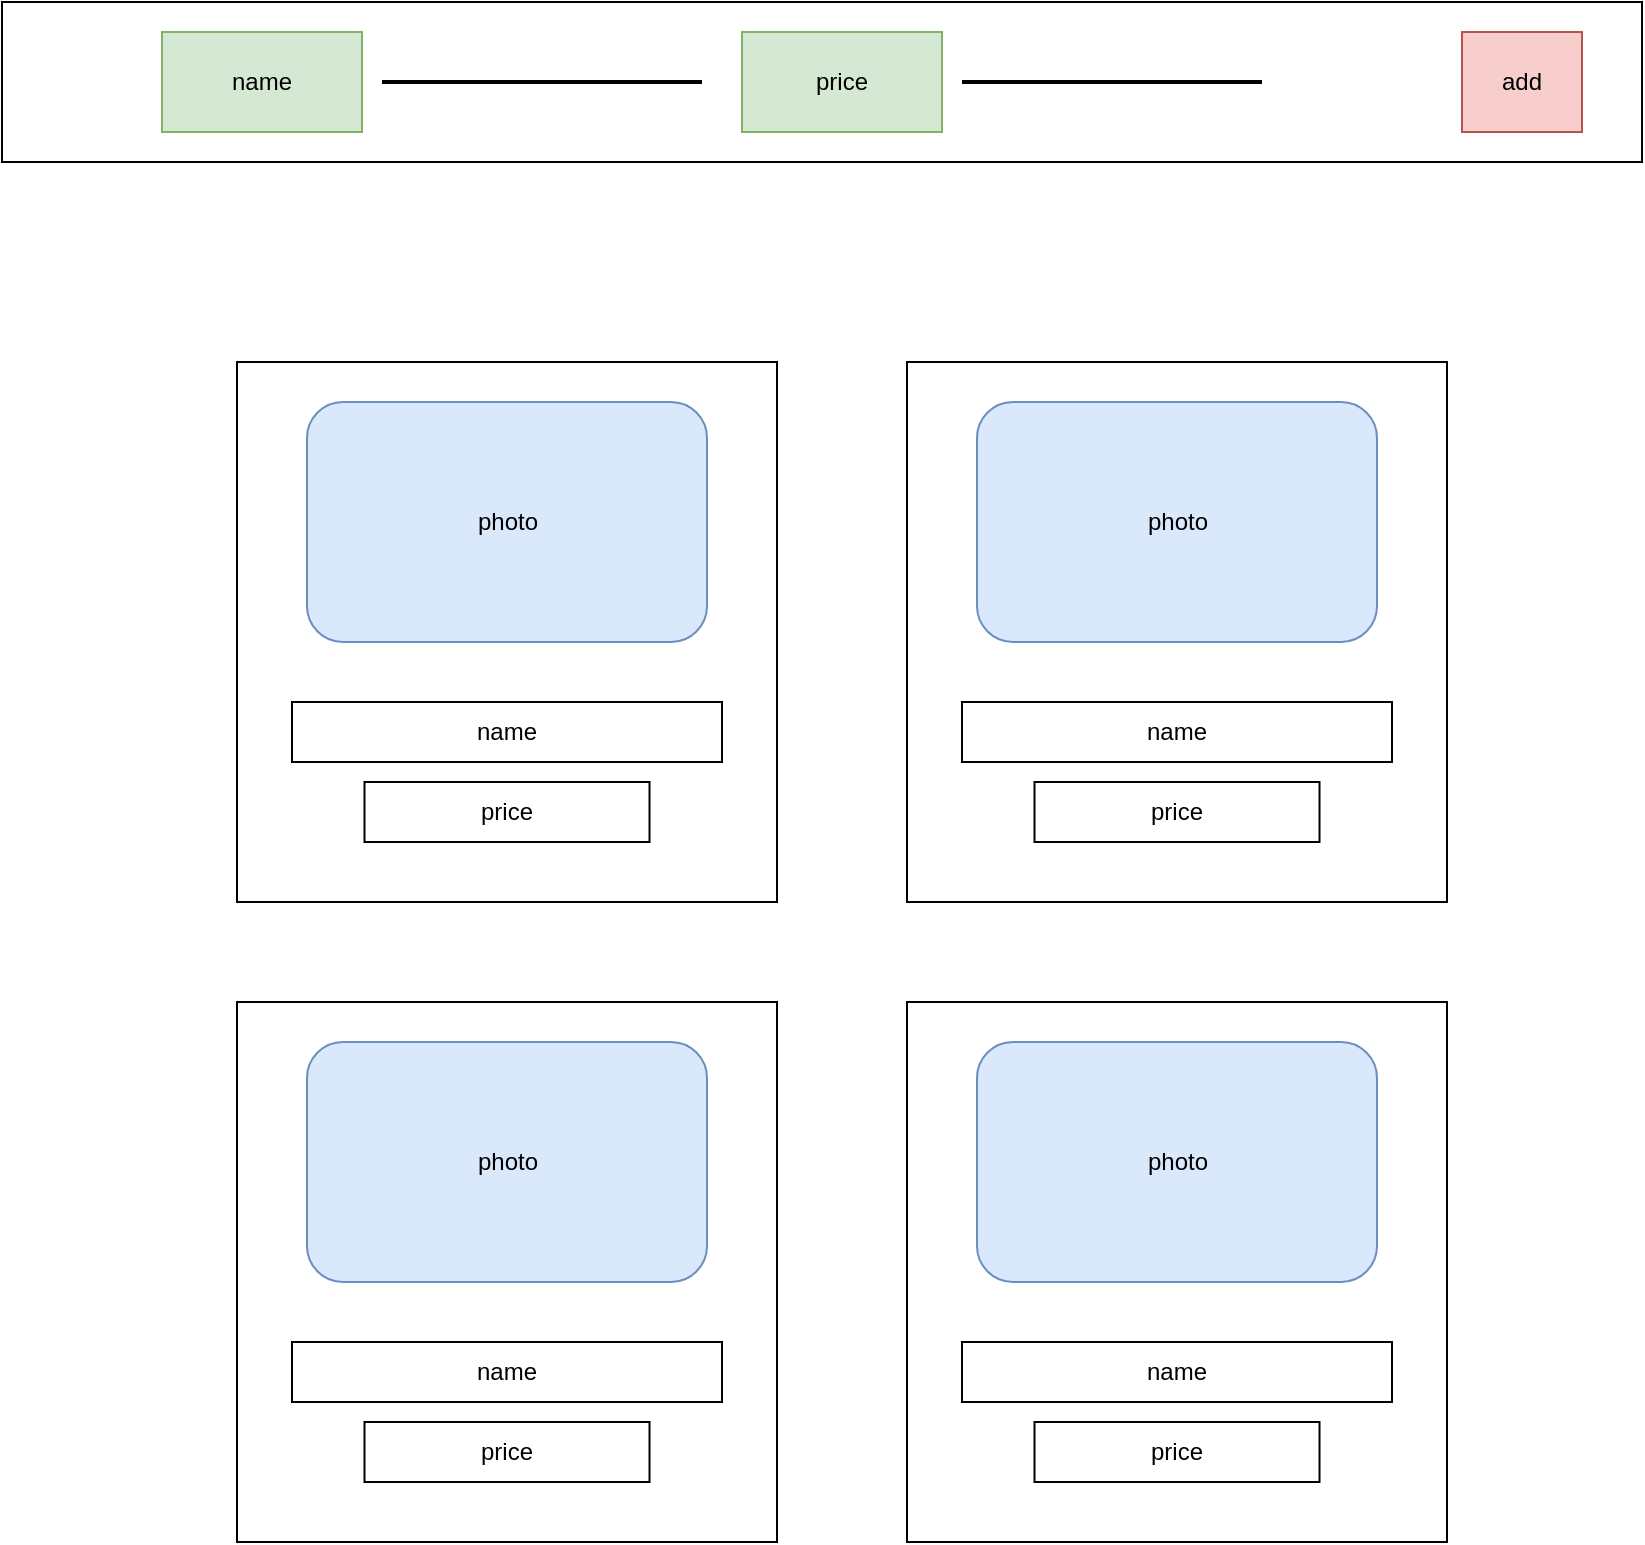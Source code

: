 <mxfile version="21.6.1" type="github">
  <diagram name="Strona-1" id="gErWXWD95Lkqc7_FX6kD">
    <mxGraphModel dx="1434" dy="800" grid="1" gridSize="10" guides="1" tooltips="1" connect="1" arrows="1" fold="1" page="1" pageScale="1" pageWidth="827" pageHeight="1169" math="0" shadow="0">
      <root>
        <mxCell id="0" />
        <mxCell id="1" parent="0" />
        <mxCell id="f80nN6NB7dWkIxOJWc_b-2" value="" style="rounded=0;whiteSpace=wrap;html=1;" vertex="1" parent="1">
          <mxGeometry width="820" height="80" as="geometry" />
        </mxCell>
        <mxCell id="f80nN6NB7dWkIxOJWc_b-7" value="add" style="rounded=0;whiteSpace=wrap;html=1;fillColor=#f8cecc;strokeColor=#b85450;" vertex="1" parent="1">
          <mxGeometry x="730" y="15" width="60" height="50" as="geometry" />
        </mxCell>
        <mxCell id="f80nN6NB7dWkIxOJWc_b-8" value="" style="line;strokeWidth=2;html=1;" vertex="1" parent="1">
          <mxGeometry x="480" y="35" width="150" height="10" as="geometry" />
        </mxCell>
        <mxCell id="f80nN6NB7dWkIxOJWc_b-9" value="" style="line;strokeWidth=2;html=1;" vertex="1" parent="1">
          <mxGeometry x="190" y="35" width="160" height="10" as="geometry" />
        </mxCell>
        <mxCell id="f80nN6NB7dWkIxOJWc_b-11" value="name" style="rounded=0;whiteSpace=wrap;html=1;fillColor=#d5e8d4;strokeColor=#82b366;" vertex="1" parent="1">
          <mxGeometry x="80" y="15" width="100" height="50" as="geometry" />
        </mxCell>
        <mxCell id="f80nN6NB7dWkIxOJWc_b-12" value="price" style="rounded=0;whiteSpace=wrap;html=1;fillColor=#d5e8d4;strokeColor=#82b366;" vertex="1" parent="1">
          <mxGeometry x="370" y="15" width="100" height="50" as="geometry" />
        </mxCell>
        <mxCell id="f80nN6NB7dWkIxOJWc_b-21" value="" style="whiteSpace=wrap;html=1;aspect=fixed;" vertex="1" parent="1">
          <mxGeometry x="117.5" y="180" width="270" height="270" as="geometry" />
        </mxCell>
        <mxCell id="f80nN6NB7dWkIxOJWc_b-26" value="photo" style="rounded=1;whiteSpace=wrap;html=1;fillColor=#dae8fc;strokeColor=#6c8ebf;" vertex="1" parent="1">
          <mxGeometry x="152.5" y="200" width="200" height="120" as="geometry" />
        </mxCell>
        <mxCell id="f80nN6NB7dWkIxOJWc_b-27" value="name" style="rounded=0;whiteSpace=wrap;html=1;" vertex="1" parent="1">
          <mxGeometry x="145" y="350" width="215" height="30" as="geometry" />
        </mxCell>
        <mxCell id="f80nN6NB7dWkIxOJWc_b-28" value="price" style="rounded=0;whiteSpace=wrap;html=1;" vertex="1" parent="1">
          <mxGeometry x="181.25" y="390" width="142.5" height="30" as="geometry" />
        </mxCell>
        <mxCell id="f80nN6NB7dWkIxOJWc_b-29" value="" style="whiteSpace=wrap;html=1;aspect=fixed;" vertex="1" parent="1">
          <mxGeometry x="452.5" y="180" width="270" height="270" as="geometry" />
        </mxCell>
        <mxCell id="f80nN6NB7dWkIxOJWc_b-30" value="photo" style="rounded=1;whiteSpace=wrap;html=1;fillColor=#dae8fc;strokeColor=#6c8ebf;" vertex="1" parent="1">
          <mxGeometry x="487.5" y="200" width="200" height="120" as="geometry" />
        </mxCell>
        <mxCell id="f80nN6NB7dWkIxOJWc_b-31" value="name" style="rounded=0;whiteSpace=wrap;html=1;" vertex="1" parent="1">
          <mxGeometry x="480" y="350" width="215" height="30" as="geometry" />
        </mxCell>
        <mxCell id="f80nN6NB7dWkIxOJWc_b-32" value="price" style="rounded=0;whiteSpace=wrap;html=1;" vertex="1" parent="1">
          <mxGeometry x="516.25" y="390" width="142.5" height="30" as="geometry" />
        </mxCell>
        <mxCell id="f80nN6NB7dWkIxOJWc_b-33" value="" style="whiteSpace=wrap;html=1;aspect=fixed;" vertex="1" parent="1">
          <mxGeometry x="117.5" y="500" width="270" height="270" as="geometry" />
        </mxCell>
        <mxCell id="f80nN6NB7dWkIxOJWc_b-34" value="photo" style="rounded=1;whiteSpace=wrap;html=1;fillColor=#dae8fc;strokeColor=#6c8ebf;" vertex="1" parent="1">
          <mxGeometry x="152.5" y="520" width="200" height="120" as="geometry" />
        </mxCell>
        <mxCell id="f80nN6NB7dWkIxOJWc_b-35" value="name" style="rounded=0;whiteSpace=wrap;html=1;" vertex="1" parent="1">
          <mxGeometry x="145" y="670" width="215" height="30" as="geometry" />
        </mxCell>
        <mxCell id="f80nN6NB7dWkIxOJWc_b-36" value="price" style="rounded=0;whiteSpace=wrap;html=1;" vertex="1" parent="1">
          <mxGeometry x="181.25" y="710" width="142.5" height="30" as="geometry" />
        </mxCell>
        <mxCell id="f80nN6NB7dWkIxOJWc_b-37" value="" style="whiteSpace=wrap;html=1;aspect=fixed;" vertex="1" parent="1">
          <mxGeometry x="452.5" y="500" width="270" height="270" as="geometry" />
        </mxCell>
        <mxCell id="f80nN6NB7dWkIxOJWc_b-38" value="photo" style="rounded=1;whiteSpace=wrap;html=1;fillColor=#dae8fc;strokeColor=#6c8ebf;" vertex="1" parent="1">
          <mxGeometry x="487.5" y="520" width="200" height="120" as="geometry" />
        </mxCell>
        <mxCell id="f80nN6NB7dWkIxOJWc_b-39" value="name" style="rounded=0;whiteSpace=wrap;html=1;" vertex="1" parent="1">
          <mxGeometry x="480" y="670" width="215" height="30" as="geometry" />
        </mxCell>
        <mxCell id="f80nN6NB7dWkIxOJWc_b-40" value="price" style="rounded=0;whiteSpace=wrap;html=1;" vertex="1" parent="1">
          <mxGeometry x="516.25" y="710" width="142.5" height="30" as="geometry" />
        </mxCell>
      </root>
    </mxGraphModel>
  </diagram>
</mxfile>
